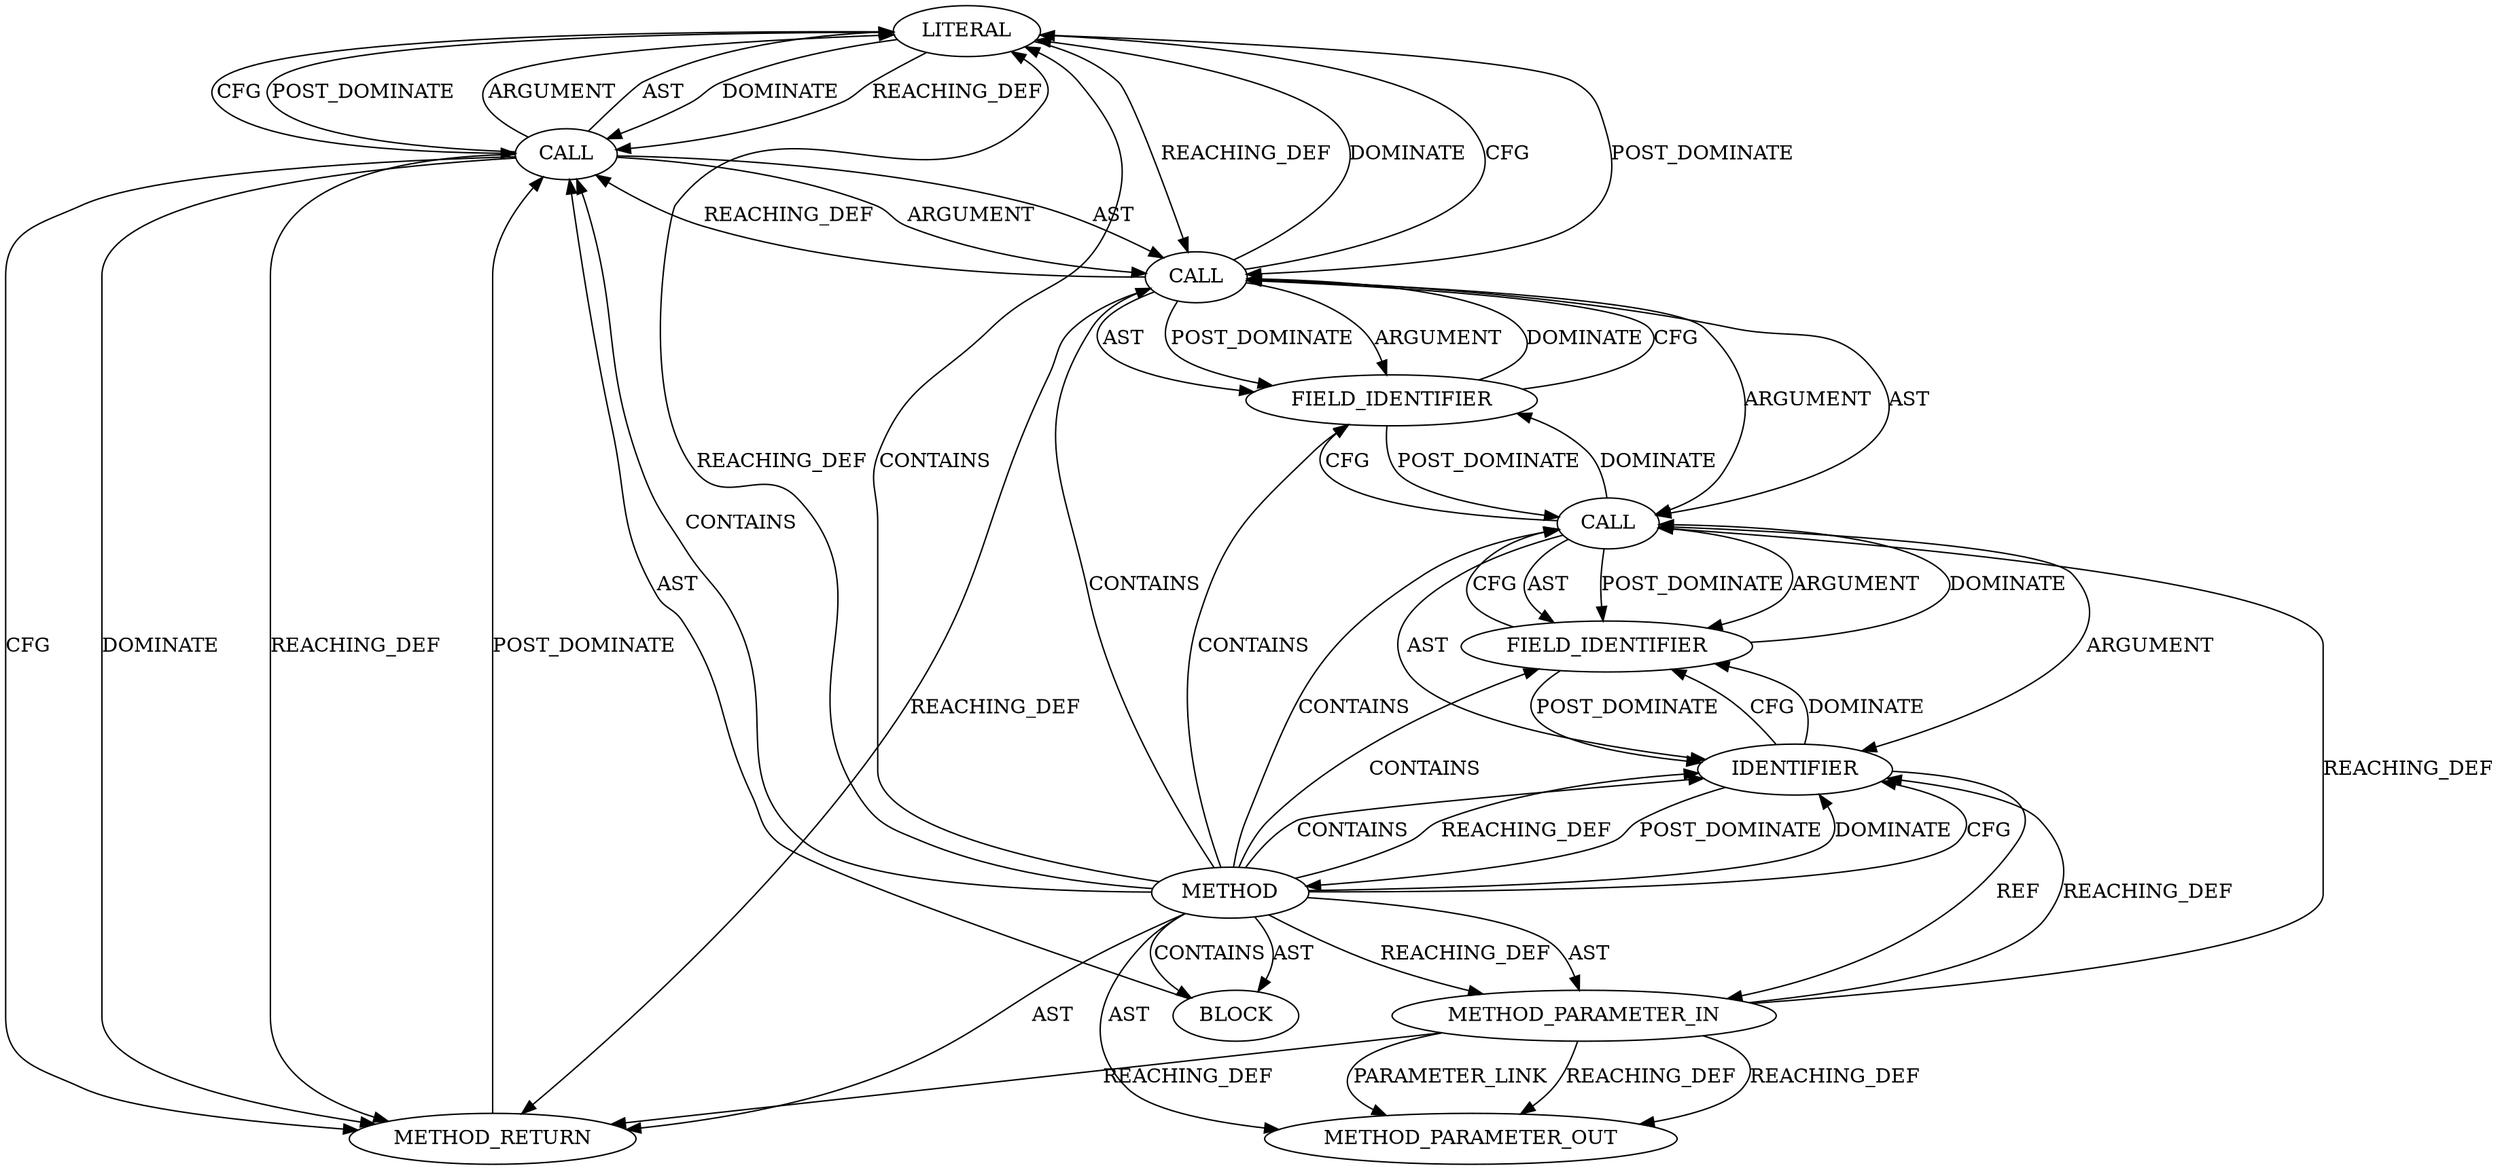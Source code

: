 digraph {
  1086 [label=LITERAL ORDER=2 ARGUMENT_INDEX=2 CODE="0" COLUMN_NUMBER=30 LINE_NUMBER=349 TYPE_FULL_NAME="int"]
  1084 [label=FIELD_IDENTIFIER ORDER=2 ARGUMENT_INDEX=2 CODE="v2" COLUMN_NUMBER=2 LINE_NUMBER=349 CANONICAL_NAME="v2"]
  13093 [label=METHOD_PARAMETER_OUT ORDER=1 CODE="struct ceph_connection *con" IS_VARIADIC=false COLUMN_NUMBER=34 LINE_NUMBER=347 TYPE_FULL_NAME="ceph_connection*" EVALUATION_STRATEGY="BY_VALUE" INDEX=1 NAME="con"]
  1077 [label=METHOD COLUMN_NUMBER=1 LINE_NUMBER=347 COLUMN_NUMBER_END=1 IS_EXTERNAL=false SIGNATURE="void clear_out_sign_kvecs (ceph_connection*)" NAME="clear_out_sign_kvecs" AST_PARENT_TYPE="TYPE_DECL" AST_PARENT_FULL_NAME="messenger_v2.c:<global>" ORDER=20 CODE="static void clear_out_sign_kvecs(struct ceph_connection *con)
{
	con->v2.out_sign_kvec_cnt = 0;
}" FULL_NAME="clear_out_sign_kvecs" LINE_NUMBER_END=350 FILENAME="messenger_v2.c"]
  1085 [label=FIELD_IDENTIFIER ORDER=2 ARGUMENT_INDEX=2 CODE="out_sign_kvec_cnt" COLUMN_NUMBER=2 LINE_NUMBER=349 CANONICAL_NAME="out_sign_kvec_cnt"]
  1078 [label=METHOD_PARAMETER_IN ORDER=1 CODE="struct ceph_connection *con" IS_VARIADIC=false COLUMN_NUMBER=34 LINE_NUMBER=347 TYPE_FULL_NAME="ceph_connection*" EVALUATION_STRATEGY="BY_VALUE" INDEX=1 NAME="con"]
  1079 [label=BLOCK ORDER=2 ARGUMENT_INDEX=-1 CODE="{
	con->v2.out_sign_kvec_cnt = 0;
}" COLUMN_NUMBER=1 LINE_NUMBER=348 TYPE_FULL_NAME="void"]
  1080 [label=CALL ORDER=1 ARGUMENT_INDEX=-1 CODE="con->v2.out_sign_kvec_cnt = 0" COLUMN_NUMBER=2 METHOD_FULL_NAME="<operator>.assignment" LINE_NUMBER=349 TYPE_FULL_NAME="<empty>" DISPATCH_TYPE="STATIC_DISPATCH" SIGNATURE="" NAME="<operator>.assignment"]
  1082 [label=CALL ORDER=1 ARGUMENT_INDEX=1 CODE="con->v2" COLUMN_NUMBER=2 METHOD_FULL_NAME="<operator>.indirectFieldAccess" LINE_NUMBER=349 TYPE_FULL_NAME="<empty>" DISPATCH_TYPE="STATIC_DISPATCH" SIGNATURE="" NAME="<operator>.indirectFieldAccess"]
  1081 [label=CALL ORDER=1 ARGUMENT_INDEX=1 CODE="con->v2.out_sign_kvec_cnt" COLUMN_NUMBER=2 METHOD_FULL_NAME="<operator>.fieldAccess" LINE_NUMBER=349 TYPE_FULL_NAME="<empty>" DISPATCH_TYPE="STATIC_DISPATCH" SIGNATURE="" NAME="<operator>.fieldAccess"]
  1087 [label=METHOD_RETURN ORDER=3 CODE="RET" COLUMN_NUMBER=1 LINE_NUMBER=347 TYPE_FULL_NAME="void" EVALUATION_STRATEGY="BY_VALUE"]
  1083 [label=IDENTIFIER ORDER=1 ARGUMENT_INDEX=1 CODE="con" COLUMN_NUMBER=2 LINE_NUMBER=349 TYPE_FULL_NAME="ceph_connection*" NAME="con"]
  1085 -> 1081 [label=DOMINATE ]
  1083 -> 1078 [label=REF ]
  1077 -> 1083 [label=DOMINATE ]
  1087 -> 1080 [label=POST_DOMINATE ]
  1083 -> 1084 [label=CFG ]
  1077 -> 1085 [label=CONTAINS ]
  1085 -> 1081 [label=CFG ]
  1080 -> 1086 [label=POST_DOMINATE ]
  1086 -> 1080 [label=DOMINATE ]
  1081 -> 1082 [label=ARGUMENT ]
  1086 -> 1080 [label=REACHING_DEF VARIABLE="0"]
  1077 -> 1079 [label=AST ]
  1086 -> 1081 [label=POST_DOMINATE ]
  1081 -> 1086 [label=DOMINATE ]
  1080 -> 1087 [label=CFG ]
  1077 -> 1082 [label=CONTAINS ]
  1077 -> 1078 [label=REACHING_DEF VARIABLE=""]
  1077 -> 1083 [label=CFG ]
  1081 -> 1085 [label=ARGUMENT ]
  1081 -> 1085 [label=AST ]
  1077 -> 1083 [label=CONTAINS ]
  1081 -> 1087 [label=REACHING_DEF VARIABLE="con->v2.out_sign_kvec_cnt"]
  1084 -> 1082 [label=DOMINATE ]
  1078 -> 1083 [label=REACHING_DEF VARIABLE="con"]
  1082 -> 1084 [label=AST ]
  1081 -> 1082 [label=AST ]
  1077 -> 1087 [label=AST ]
  1086 -> 1080 [label=CFG ]
  1078 -> 1087 [label=REACHING_DEF VARIABLE="con"]
  1082 -> 1085 [label=DOMINATE ]
  1083 -> 1084 [label=DOMINATE ]
  1078 -> 13093 [label=REACHING_DEF VARIABLE="con"]
  1078 -> 13093 [label=REACHING_DEF VARIABLE="con"]
  1078 -> 1082 [label=REACHING_DEF VARIABLE="con"]
  1081 -> 1086 [label=CFG ]
  1079 -> 1080 [label=AST ]
  1082 -> 1084 [label=POST_DOMINATE ]
  1081 -> 1085 [label=POST_DOMINATE ]
  1081 -> 1080 [label=REACHING_DEF VARIABLE="con->v2.out_sign_kvec_cnt"]
  1077 -> 1083 [label=REACHING_DEF VARIABLE=""]
  1084 -> 1082 [label=CFG ]
  1083 -> 1077 [label=POST_DOMINATE ]
  1077 -> 1086 [label=CONTAINS ]
  1082 -> 1083 [label=ARGUMENT ]
  1080 -> 1081 [label=ARGUMENT ]
  1077 -> 1084 [label=CONTAINS ]
  1077 -> 1086 [label=REACHING_DEF VARIABLE=""]
  1078 -> 13093 [label=PARAMETER_LINK ]
  1080 -> 1087 [label=DOMINATE ]
  1086 -> 1081 [label=REACHING_DEF VARIABLE="0"]
  1082 -> 1085 [label=CFG ]
  1080 -> 1086 [label=ARGUMENT ]
  1085 -> 1082 [label=POST_DOMINATE ]
  1080 -> 1086 [label=AST ]
  1077 -> 1080 [label=CONTAINS ]
  1082 -> 1084 [label=ARGUMENT ]
  1077 -> 1078 [label=AST ]
  1077 -> 13093 [label=AST ]
  1080 -> 1081 [label=AST ]
  1077 -> 1081 [label=CONTAINS ]
  1077 -> 1079 [label=CONTAINS ]
  1084 -> 1083 [label=POST_DOMINATE ]
  1080 -> 1087 [label=REACHING_DEF VARIABLE="con->v2.out_sign_kvec_cnt = 0"]
  1082 -> 1083 [label=AST ]
}
